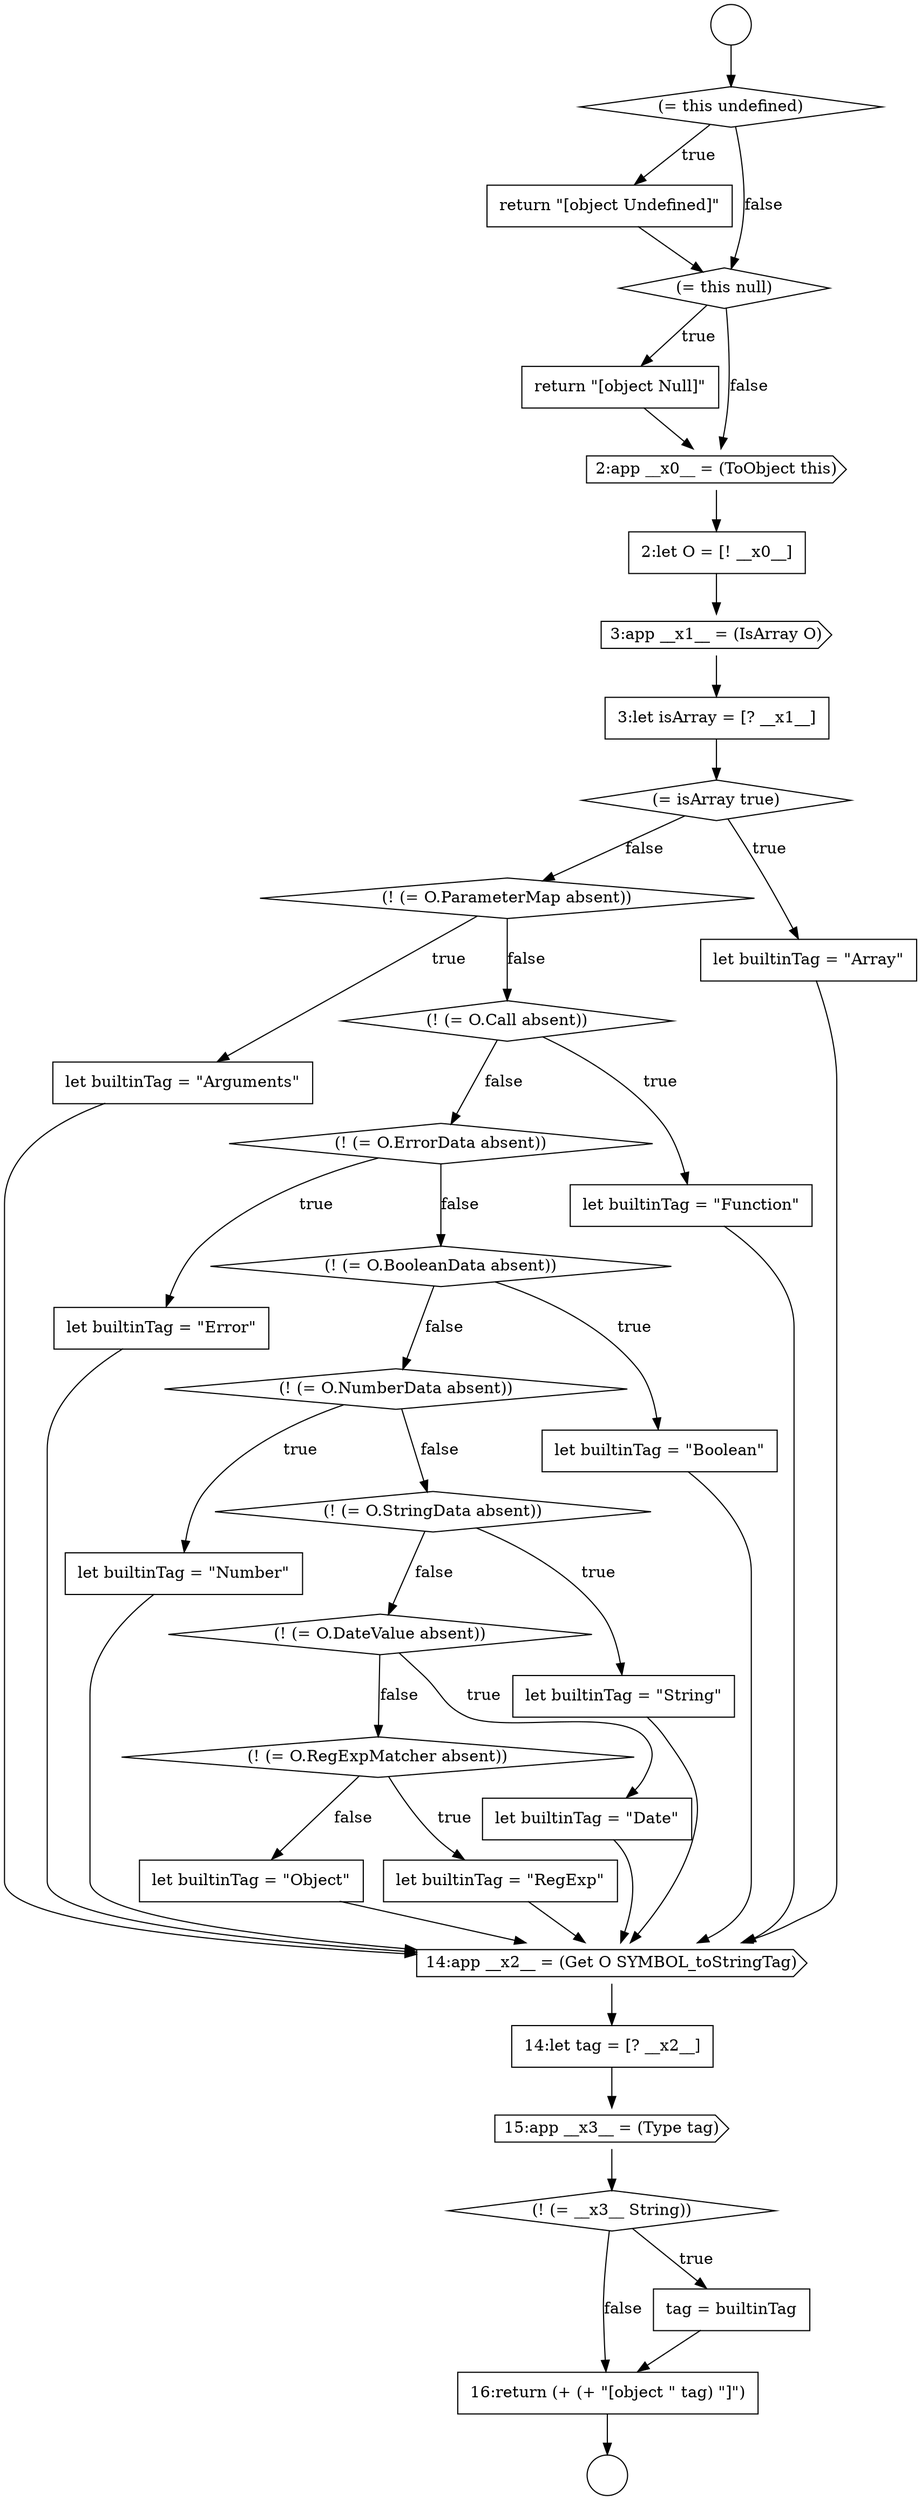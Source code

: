 digraph {
  node12221 [shape=none, margin=0, label=<<font color="black">
    <table border="0" cellborder="1" cellspacing="0" cellpadding="10">
      <tr><td align="left">return &quot;[object Null]&quot;</td></tr>
    </table>
  </font>> color="black" fillcolor="white" style=filled]
  node12244 [shape=none, margin=0, label=<<font color="black">
    <table border="0" cellborder="1" cellspacing="0" cellpadding="10">
      <tr><td align="left">let builtinTag = &quot;Object&quot;</td></tr>
    </table>
  </font>> color="black" fillcolor="white" style=filled]
  node12225 [shape=none, margin=0, label=<<font color="black">
    <table border="0" cellborder="1" cellspacing="0" cellpadding="10">
      <tr><td align="left">3:let isArray = [? __x1__]</td></tr>
    </table>
  </font>> color="black" fillcolor="white" style=filled]
  node12229 [shape=none, margin=0, label=<<font color="black">
    <table border="0" cellborder="1" cellspacing="0" cellpadding="10">
      <tr><td align="left">let builtinTag = &quot;Arguments&quot;</td></tr>
    </table>
  </font>> color="black" fillcolor="white" style=filled]
  node12232 [shape=diamond, label=<<font color="black">(! (= O.ErrorData absent))</font>> color="black" fillcolor="white" style=filled]
  node12247 [shape=cds, label=<<font color="black">15:app __x3__ = (Type tag)</font>> color="black" fillcolor="white" style=filled]
  node12228 [shape=diamond, label=<<font color="black">(! (= O.ParameterMap absent))</font>> color="black" fillcolor="white" style=filled]
  node12243 [shape=none, margin=0, label=<<font color="black">
    <table border="0" cellborder="1" cellspacing="0" cellpadding="10">
      <tr><td align="left">let builtinTag = &quot;RegExp&quot;</td></tr>
    </table>
  </font>> color="black" fillcolor="white" style=filled]
  node12223 [shape=none, margin=0, label=<<font color="black">
    <table border="0" cellborder="1" cellspacing="0" cellpadding="10">
      <tr><td align="left">2:let O = [! __x0__]</td></tr>
    </table>
  </font>> color="black" fillcolor="white" style=filled]
  node12218 [shape=diamond, label=<<font color="black">(= this undefined)</font>> color="black" fillcolor="white" style=filled]
  node12250 [shape=none, margin=0, label=<<font color="black">
    <table border="0" cellborder="1" cellspacing="0" cellpadding="10">
      <tr><td align="left">16:return (+ (+ &quot;[object &quot; tag) &quot;]&quot;)</td></tr>
    </table>
  </font>> color="black" fillcolor="white" style=filled]
  node12242 [shape=diamond, label=<<font color="black">(! (= O.RegExpMatcher absent))</font>> color="black" fillcolor="white" style=filled]
  node12227 [shape=none, margin=0, label=<<font color="black">
    <table border="0" cellborder="1" cellspacing="0" cellpadding="10">
      <tr><td align="left">let builtinTag = &quot;Array&quot;</td></tr>
    </table>
  </font>> color="black" fillcolor="white" style=filled]
  node12224 [shape=cds, label=<<font color="black">3:app __x1__ = (IsArray O)</font>> color="black" fillcolor="white" style=filled]
  node12219 [shape=none, margin=0, label=<<font color="black">
    <table border="0" cellborder="1" cellspacing="0" cellpadding="10">
      <tr><td align="left">return &quot;[object Undefined]&quot;</td></tr>
    </table>
  </font>> color="black" fillcolor="white" style=filled]
  node12241 [shape=none, margin=0, label=<<font color="black">
    <table border="0" cellborder="1" cellspacing="0" cellpadding="10">
      <tr><td align="left">let builtinTag = &quot;Date&quot;</td></tr>
    </table>
  </font>> color="black" fillcolor="white" style=filled]
  node12226 [shape=diamond, label=<<font color="black">(= isArray true)</font>> color="black" fillcolor="white" style=filled]
  node12245 [shape=cds, label=<<font color="black">14:app __x2__ = (Get O SYMBOL_toStringTag)</font>> color="black" fillcolor="white" style=filled]
  node12230 [shape=diamond, label=<<font color="black">(! (= O.Call absent))</font>> color="black" fillcolor="white" style=filled]
  node12240 [shape=diamond, label=<<font color="black">(! (= O.DateValue absent))</font>> color="black" fillcolor="white" style=filled]
  node12237 [shape=none, margin=0, label=<<font color="black">
    <table border="0" cellborder="1" cellspacing="0" cellpadding="10">
      <tr><td align="left">let builtinTag = &quot;Number&quot;</td></tr>
    </table>
  </font>> color="black" fillcolor="white" style=filled]
  node12236 [shape=diamond, label=<<font color="black">(! (= O.NumberData absent))</font>> color="black" fillcolor="white" style=filled]
  node12249 [shape=none, margin=0, label=<<font color="black">
    <table border="0" cellborder="1" cellspacing="0" cellpadding="10">
      <tr><td align="left">tag = builtinTag</td></tr>
    </table>
  </font>> color="black" fillcolor="white" style=filled]
  node12217 [shape=circle label=" " color="black" fillcolor="white" style=filled]
  node12222 [shape=cds, label=<<font color="black">2:app __x0__ = (ToObject this)</font>> color="black" fillcolor="white" style=filled]
  node12238 [shape=diamond, label=<<font color="black">(! (= O.StringData absent))</font>> color="black" fillcolor="white" style=filled]
  node12233 [shape=none, margin=0, label=<<font color="black">
    <table border="0" cellborder="1" cellspacing="0" cellpadding="10">
      <tr><td align="left">let builtinTag = &quot;Error&quot;</td></tr>
    </table>
  </font>> color="black" fillcolor="white" style=filled]
  node12216 [shape=circle label=" " color="black" fillcolor="white" style=filled]
  node12231 [shape=none, margin=0, label=<<font color="black">
    <table border="0" cellborder="1" cellspacing="0" cellpadding="10">
      <tr><td align="left">let builtinTag = &quot;Function&quot;</td></tr>
    </table>
  </font>> color="black" fillcolor="white" style=filled]
  node12246 [shape=none, margin=0, label=<<font color="black">
    <table border="0" cellborder="1" cellspacing="0" cellpadding="10">
      <tr><td align="left">14:let tag = [? __x2__]</td></tr>
    </table>
  </font>> color="black" fillcolor="white" style=filled]
  node12248 [shape=diamond, label=<<font color="black">(! (= __x3__ String))</font>> color="black" fillcolor="white" style=filled]
  node12239 [shape=none, margin=0, label=<<font color="black">
    <table border="0" cellborder="1" cellspacing="0" cellpadding="10">
      <tr><td align="left">let builtinTag = &quot;String&quot;</td></tr>
    </table>
  </font>> color="black" fillcolor="white" style=filled]
  node12234 [shape=diamond, label=<<font color="black">(! (= O.BooleanData absent))</font>> color="black" fillcolor="white" style=filled]
  node12220 [shape=diamond, label=<<font color="black">(= this null)</font>> color="black" fillcolor="white" style=filled]
  node12235 [shape=none, margin=0, label=<<font color="black">
    <table border="0" cellborder="1" cellspacing="0" cellpadding="10">
      <tr><td align="left">let builtinTag = &quot;Boolean&quot;</td></tr>
    </table>
  </font>> color="black" fillcolor="white" style=filled]
  node12242 -> node12243 [label=<<font color="black">true</font>> color="black"]
  node12242 -> node12244 [label=<<font color="black">false</font>> color="black"]
  node12247 -> node12248 [ color="black"]
  node12222 -> node12223 [ color="black"]
  node12244 -> node12245 [ color="black"]
  node12241 -> node12245 [ color="black"]
  node12223 -> node12224 [ color="black"]
  node12248 -> node12249 [label=<<font color="black">true</font>> color="black"]
  node12248 -> node12250 [label=<<font color="black">false</font>> color="black"]
  node12250 -> node12217 [ color="black"]
  node12239 -> node12245 [ color="black"]
  node12230 -> node12231 [label=<<font color="black">true</font>> color="black"]
  node12230 -> node12232 [label=<<font color="black">false</font>> color="black"]
  node12218 -> node12219 [label=<<font color="black">true</font>> color="black"]
  node12218 -> node12220 [label=<<font color="black">false</font>> color="black"]
  node12232 -> node12233 [label=<<font color="black">true</font>> color="black"]
  node12232 -> node12234 [label=<<font color="black">false</font>> color="black"]
  node12240 -> node12241 [label=<<font color="black">true</font>> color="black"]
  node12240 -> node12242 [label=<<font color="black">false</font>> color="black"]
  node12245 -> node12246 [ color="black"]
  node12233 -> node12245 [ color="black"]
  node12231 -> node12245 [ color="black"]
  node12236 -> node12237 [label=<<font color="black">true</font>> color="black"]
  node12236 -> node12238 [label=<<font color="black">false</font>> color="black"]
  node12220 -> node12221 [label=<<font color="black">true</font>> color="black"]
  node12220 -> node12222 [label=<<font color="black">false</font>> color="black"]
  node12219 -> node12220 [ color="black"]
  node12226 -> node12227 [label=<<font color="black">true</font>> color="black"]
  node12226 -> node12228 [label=<<font color="black">false</font>> color="black"]
  node12228 -> node12229 [label=<<font color="black">true</font>> color="black"]
  node12228 -> node12230 [label=<<font color="black">false</font>> color="black"]
  node12225 -> node12226 [ color="black"]
  node12235 -> node12245 [ color="black"]
  node12224 -> node12225 [ color="black"]
  node12221 -> node12222 [ color="black"]
  node12216 -> node12218 [ color="black"]
  node12237 -> node12245 [ color="black"]
  node12227 -> node12245 [ color="black"]
  node12246 -> node12247 [ color="black"]
  node12234 -> node12235 [label=<<font color="black">true</font>> color="black"]
  node12234 -> node12236 [label=<<font color="black">false</font>> color="black"]
  node12243 -> node12245 [ color="black"]
  node12238 -> node12239 [label=<<font color="black">true</font>> color="black"]
  node12238 -> node12240 [label=<<font color="black">false</font>> color="black"]
  node12249 -> node12250 [ color="black"]
  node12229 -> node12245 [ color="black"]
}
